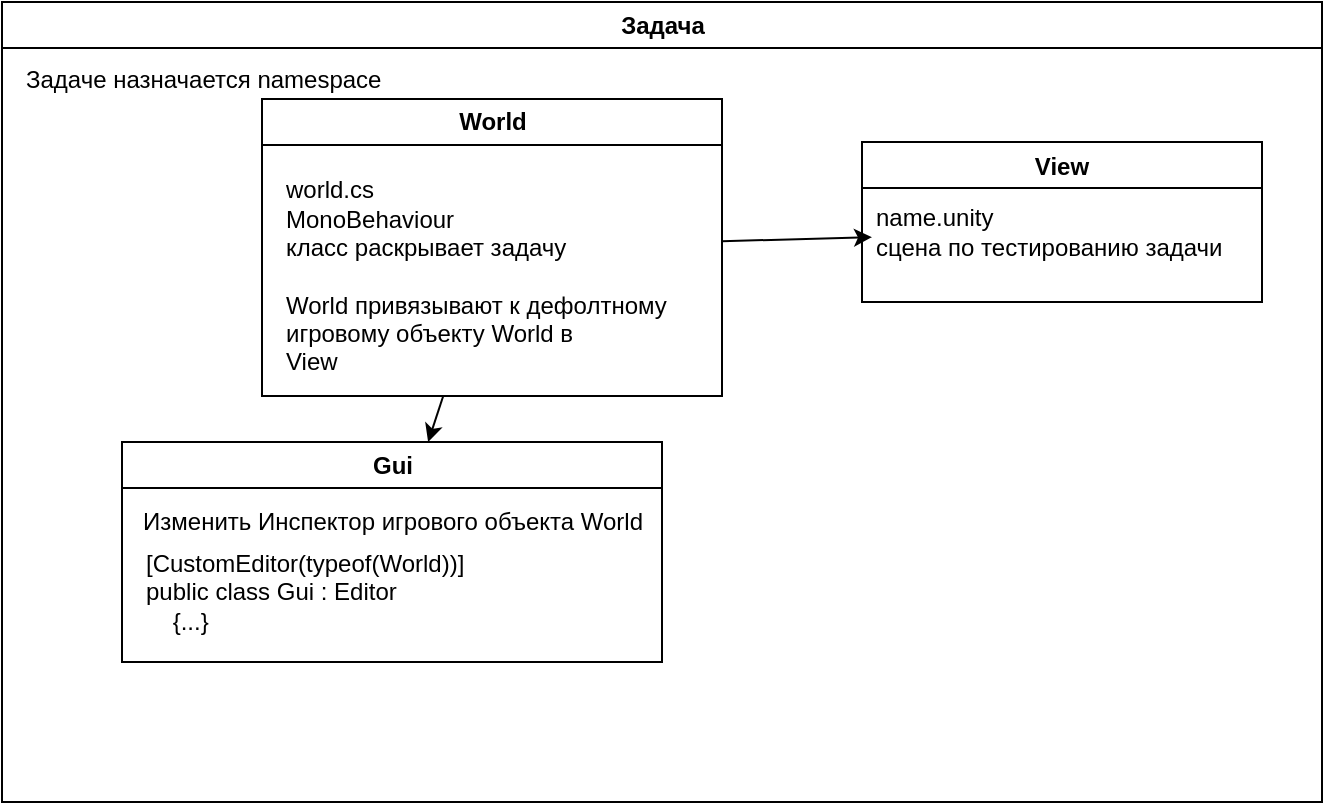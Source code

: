 <mxfile version="14.9.2" type="github">
  <diagram id="mvWnHaUZkxt0yaKvPiz3" name="Страница 1">
    <mxGraphModel dx="970" dy="520" grid="1" gridSize="10" guides="1" tooltips="1" connect="1" arrows="1" fold="1" page="1" pageScale="1" pageWidth="827" pageHeight="1169" math="0" shadow="0">
      <root>
        <mxCell id="0" />
        <mxCell id="1" parent="0" />
        <mxCell id="EqCP4BVdxGuSAQ8ki5jC-12" value="Задача" style="swimlane;fillColor=none;gradientColor=none;align=center;html=1;" vertex="1" parent="1">
          <mxGeometry x="50" y="170" width="660" height="400" as="geometry">
            <mxRectangle x="140" y="180" width="70" height="23" as="alternateBounds" />
          </mxGeometry>
        </mxCell>
        <mxCell id="EqCP4BVdxGuSAQ8ki5jC-13" value="Задаче назначается namespace" style="text;html=1;align=left;verticalAlign=middle;resizable=0;points=[];autosize=1;strokeColor=none;" vertex="1" parent="EqCP4BVdxGuSAQ8ki5jC-12">
          <mxGeometry x="10" y="28.5" width="190" height="20" as="geometry" />
        </mxCell>
        <mxCell id="EqCP4BVdxGuSAQ8ki5jC-1" value="View" style="swimlane;" vertex="1" parent="EqCP4BVdxGuSAQ8ki5jC-12">
          <mxGeometry x="430" y="70" width="200" height="80" as="geometry">
            <mxRectangle x="340" y="110" width="60" height="23" as="alternateBounds" />
          </mxGeometry>
        </mxCell>
        <mxCell id="EqCP4BVdxGuSAQ8ki5jC-2" value="name.unity&lt;br&gt;сцена по тестированию задачи" style="text;html=1;align=left;verticalAlign=middle;resizable=0;points=[];autosize=1;strokeColor=none;" vertex="1" parent="EqCP4BVdxGuSAQ8ki5jC-1">
          <mxGeometry x="5" y="30" width="190" height="30" as="geometry" />
        </mxCell>
        <mxCell id="EqCP4BVdxGuSAQ8ki5jC-6" value="Gui" style="swimlane;fillColor=none;gradientColor=none;align=center;html=1;" vertex="1" parent="EqCP4BVdxGuSAQ8ki5jC-12">
          <mxGeometry x="60" y="220" width="270" height="110" as="geometry" />
        </mxCell>
        <mxCell id="EqCP4BVdxGuSAQ8ki5jC-7" value="&lt;div&gt;&lt;span&gt;	&lt;/span&gt;[CustomEditor(typeof(World))]&lt;/div&gt;&lt;div&gt;&lt;span&gt;	&lt;/span&gt;public class Gui : Editor&lt;/div&gt;&lt;div&gt;&amp;nbsp; &amp;nbsp; {...}&lt;/div&gt;" style="text;html=1;align=left;verticalAlign=middle;resizable=0;points=[];autosize=1;strokeColor=none;" vertex="1" parent="EqCP4BVdxGuSAQ8ki5jC-6">
          <mxGeometry x="10" y="50" width="170" height="50" as="geometry" />
        </mxCell>
        <mxCell id="EqCP4BVdxGuSAQ8ki5jC-9" value="Изменить Инспектор игрового объекта World" style="text;html=1;align=center;verticalAlign=middle;resizable=0;points=[];autosize=1;strokeColor=none;" vertex="1" parent="EqCP4BVdxGuSAQ8ki5jC-6">
          <mxGeometry y="30" width="270" height="20" as="geometry" />
        </mxCell>
        <mxCell id="EqCP4BVdxGuSAQ8ki5jC-3" value="World" style="swimlane;fillColor=none;gradientColor=none;align=center;html=1;" vertex="1" parent="EqCP4BVdxGuSAQ8ki5jC-12">
          <mxGeometry x="130" y="48.5" width="230" height="148.5" as="geometry">
            <mxRectangle x="130" y="48.5" width="70" height="23" as="alternateBounds" />
          </mxGeometry>
        </mxCell>
        <mxCell id="EqCP4BVdxGuSAQ8ki5jC-4" value="world.cs&lt;br&gt;&lt;div&gt;&lt;span&gt;MonoBehaviour&lt;br&gt;класс раскрывает задачу&lt;br&gt;&lt;br&gt;World привязывают к дефолтному&amp;nbsp;&lt;/span&gt;&lt;/div&gt;игровому объекту World в&lt;div&gt;&lt;span&gt;View&lt;/span&gt;&lt;/div&gt;" style="text;html=1;align=left;verticalAlign=middle;resizable=0;points=[];autosize=1;strokeColor=none;" vertex="1" parent="EqCP4BVdxGuSAQ8ki5jC-3">
          <mxGeometry x="10" y="38.5" width="210" height="100" as="geometry" />
        </mxCell>
        <mxCell id="EqCP4BVdxGuSAQ8ki5jC-5" value="" style="rounded=0;orthogonalLoop=1;jettySize=auto;html=1;startSize=23;" edge="1" parent="EqCP4BVdxGuSAQ8ki5jC-12" source="EqCP4BVdxGuSAQ8ki5jC-3" target="EqCP4BVdxGuSAQ8ki5jC-2">
          <mxGeometry relative="1" as="geometry" />
        </mxCell>
        <mxCell id="EqCP4BVdxGuSAQ8ki5jC-8" value="" style="edgeStyle=none;rounded=0;orthogonalLoop=1;jettySize=auto;html=1;startSize=23;" edge="1" parent="EqCP4BVdxGuSAQ8ki5jC-12" source="EqCP4BVdxGuSAQ8ki5jC-3" target="EqCP4BVdxGuSAQ8ki5jC-6">
          <mxGeometry relative="1" as="geometry" />
        </mxCell>
      </root>
    </mxGraphModel>
  </diagram>
</mxfile>
